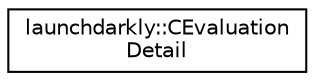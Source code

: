 digraph "Graphical Class Hierarchy"
{
 // LATEX_PDF_SIZE
  edge [fontname="Helvetica",fontsize="10",labelfontname="Helvetica",labelfontsize="10"];
  node [fontname="Helvetica",fontsize="10",shape=record];
  rankdir="LR";
  Node0 [label="launchdarkly::CEvaluation\lDetail",height=0.2,width=0.4,color="black", fillcolor="white", style="filled",URL="$structlaunchdarkly_1_1CEvaluationDetail.html",tooltip=" "];
}
